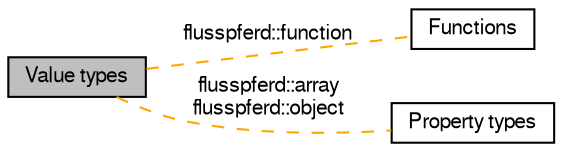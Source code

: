 digraph structs
{
  bgcolor="transparent";
  edge [fontname="FreeSans",fontsize="10",labelfontname="FreeSans",labelfontsize="10"];
  node [fontname="FreeSans",fontsize="10",shape=record];
  rankdir=LR;
  Node2 [label="Functions",height=0.2,width=0.4,color="black",URL="$group__functions.html"];
  Node1 [label="Property types",height=0.2,width=0.4,color="black",URL="$group__property__types.html",tooltip="Types for dealing with object properties."];
  Node0 [label="Value types",height=0.2,width=0.4,color="black", fillcolor="grey75", style="filled" fontcolor="black"];
  Node0->Node1 [shape=plaintext, label="flusspferd::array\nflusspferd::object", color="orange", dir="none", style="dashed"];
  Node0->Node2 [shape=plaintext, label="flusspferd::function", color="orange", dir="none", style="dashed"];
}
